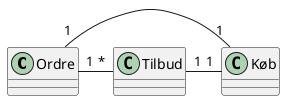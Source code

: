 @startuml

class Ordre
class Tilbud
class Køb

Ordre "1" -right- "*" Tilbud
Tilbud "1" -right- "1" Køb
Ordre "1" -right- "1" Køb

@enduml